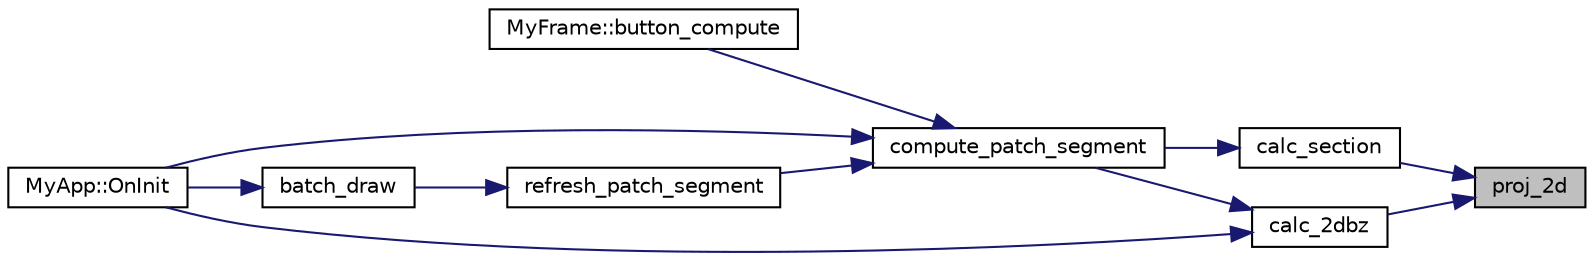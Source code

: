 digraph "proj_2d"
{
 // LATEX_PDF_SIZE
  edge [fontname="Helvetica",fontsize="10",labelfontname="Helvetica",labelfontsize="10"];
  node [fontname="Helvetica",fontsize="10",shape=record];
  rankdir="RL";
  Node1 [label="proj_2d",height=0.2,width=0.4,color="black", fillcolor="grey75", style="filled", fontcolor="black",tooltip="Project 3D -vector into 2D plane."];
  Node1 -> Node2 [dir="back",color="midnightblue",fontsize="10",style="solid",fontname="Helvetica"];
  Node2 [label="calc_2dbz",height=0.2,width=0.4,color="black", fillcolor="white", style="filled",URL="$section_8hpp.html#a6685b50602d6d924229e4aac556d743d",tooltip="Compute boundary of 2D BZ."];
  Node2 -> Node3 [dir="back",color="midnightblue",fontsize="10",style="solid",fontname="Helvetica"];
  Node3 [label="compute_patch_segment",height=0.2,width=0.4,color="black", fillcolor="white", style="filled",URL="$menu_8hpp.html#a3281d6fac7f0edb03da537a8614ad4f7",tooltip=" "];
  Node3 -> Node4 [dir="back",color="midnightblue",fontsize="10",style="solid",fontname="Helvetica"];
  Node4 [label="MyFrame::button_compute",height=0.2,width=0.4,color="black", fillcolor="white", style="filled",URL="$class_my_frame.html#af0577d3c50593fe302ec6871f674f5de",tooltip=" "];
  Node3 -> Node5 [dir="back",color="midnightblue",fontsize="10",style="solid",fontname="Helvetica"];
  Node5 [label="MyApp::OnInit",height=0.2,width=0.4,color="black", fillcolor="white", style="filled",URL="$class_my_app.html#a79fa75d1155f0e85e20f2869538296d6",tooltip="Main routine of FermiSurfer."];
  Node3 -> Node6 [dir="back",color="midnightblue",fontsize="10",style="solid",fontname="Helvetica"];
  Node6 [label="refresh_patch_segment",height=0.2,width=0.4,color="black", fillcolor="white", style="filled",URL="$menu_8hpp.html#adce1554f6b0b639a496fb5852473e593",tooltip=" "];
  Node6 -> Node7 [dir="back",color="midnightblue",fontsize="10",style="solid",fontname="Helvetica"];
  Node7 [label="batch_draw",height=0.2,width=0.4,color="black", fillcolor="white", style="filled",URL="$fermisurfer_8cpp.html#a4e176182333ca88389c99e9052900ec0",tooltip="Glut Display function called by glutDisplayFunc."];
  Node7 -> Node5 [dir="back",color="midnightblue",fontsize="10",style="solid",fontname="Helvetica"];
  Node2 -> Node5 [dir="back",color="midnightblue",fontsize="10",style="solid",fontname="Helvetica"];
  Node1 -> Node8 [dir="back",color="midnightblue",fontsize="10",style="solid",fontname="Helvetica"];
  Node8 [label="calc_section",height=0.2,width=0.4,color="black", fillcolor="white", style="filled",URL="$section_8hpp.html#a66580d80e18936d71c50ca786f891b08",tooltip="Compute Fermi-line."];
  Node8 -> Node3 [dir="back",color="midnightblue",fontsize="10",style="solid",fontname="Helvetica"];
}
